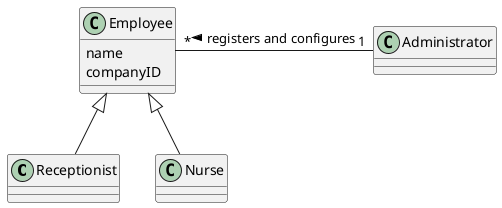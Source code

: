 @startuml
'https://plantuml.com/class-diagram

class Receptionist
class Administrator
class Nurse
class Employee{
name
companyID
}
Employee <|-down- Nurse
Employee <|-down- Receptionist

Administrator "1" -left- "*" Employee : registers and configures >

@enduml